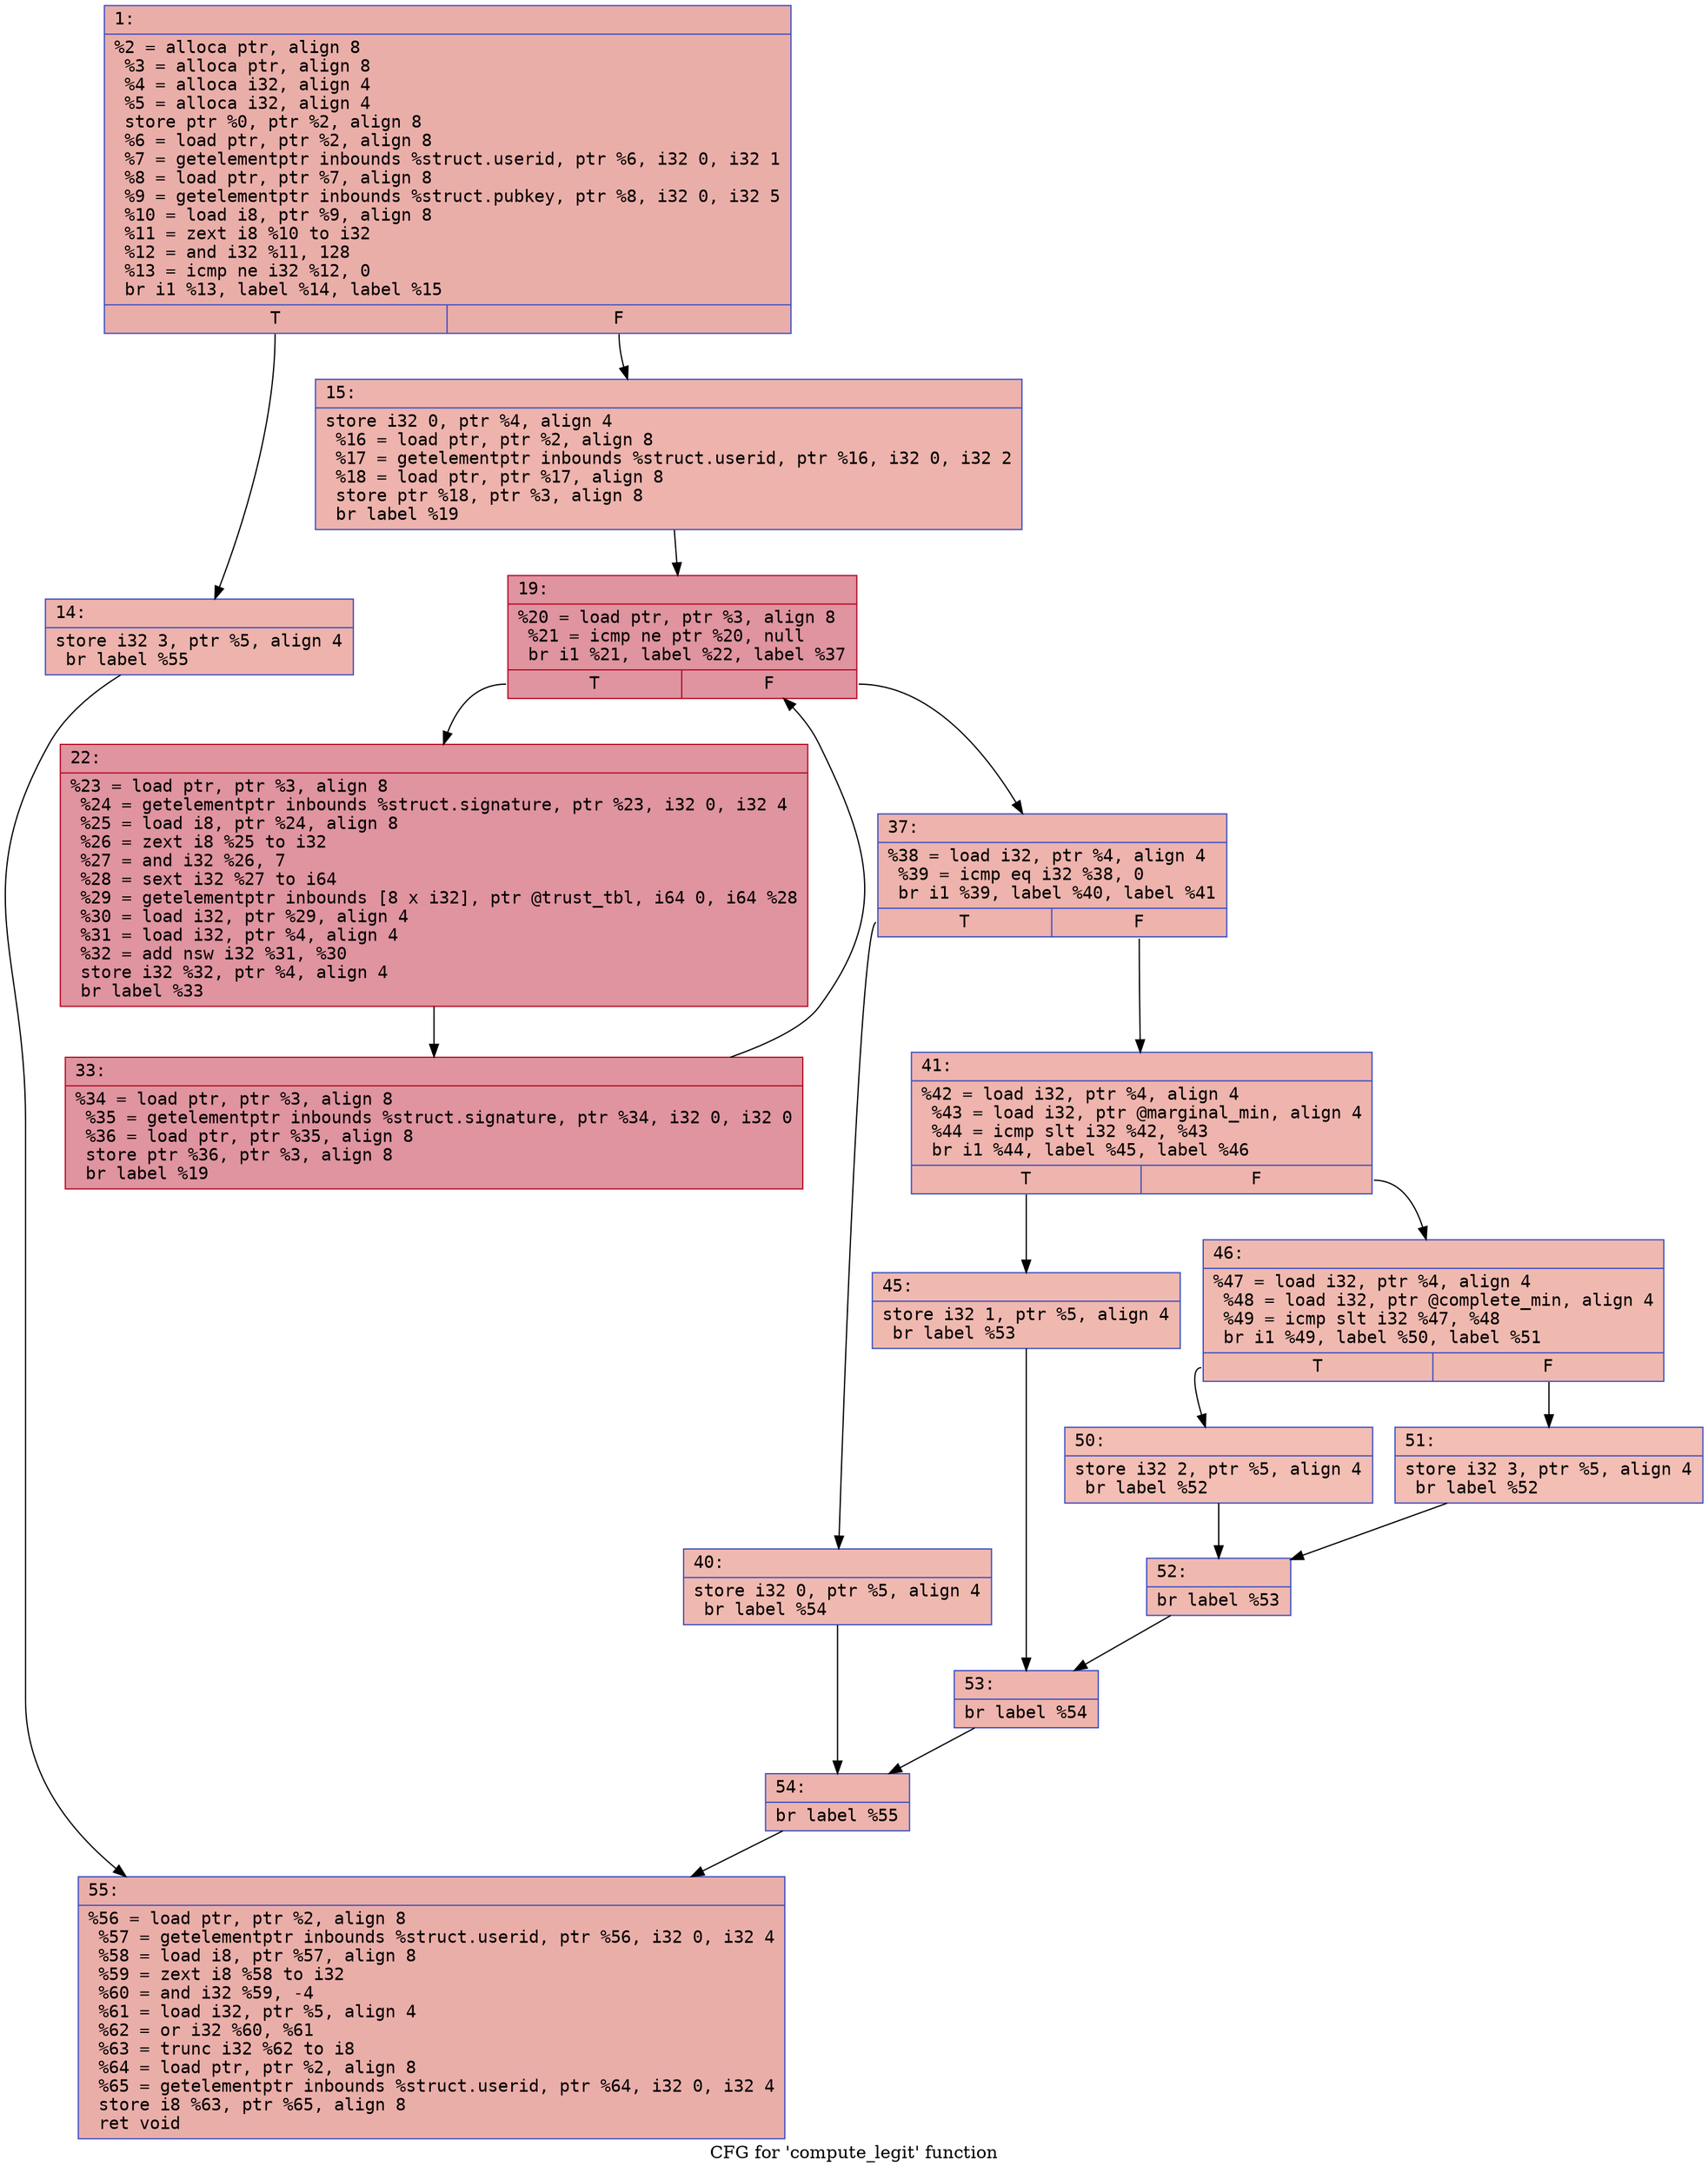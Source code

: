 digraph "CFG for 'compute_legit' function" {
	label="CFG for 'compute_legit' function";

	Node0x600003b0d950 [shape=record,color="#3d50c3ff", style=filled, fillcolor="#d0473d70" fontname="Courier",label="{1:\l|  %2 = alloca ptr, align 8\l  %3 = alloca ptr, align 8\l  %4 = alloca i32, align 4\l  %5 = alloca i32, align 4\l  store ptr %0, ptr %2, align 8\l  %6 = load ptr, ptr %2, align 8\l  %7 = getelementptr inbounds %struct.userid, ptr %6, i32 0, i32 1\l  %8 = load ptr, ptr %7, align 8\l  %9 = getelementptr inbounds %struct.pubkey, ptr %8, i32 0, i32 5\l  %10 = load i8, ptr %9, align 8\l  %11 = zext i8 %10 to i32\l  %12 = and i32 %11, 128\l  %13 = icmp ne i32 %12, 0\l  br i1 %13, label %14, label %15\l|{<s0>T|<s1>F}}"];
	Node0x600003b0d950:s0 -> Node0x600003b0d9a0[tooltip="1 -> 14\nProbability 50.00%" ];
	Node0x600003b0d950:s1 -> Node0x600003b0d9f0[tooltip="1 -> 15\nProbability 50.00%" ];
	Node0x600003b0d9a0 [shape=record,color="#3d50c3ff", style=filled, fillcolor="#d6524470" fontname="Courier",label="{14:\l|  store i32 3, ptr %5, align 4\l  br label %55\l}"];
	Node0x600003b0d9a0 -> Node0x600003b0de50[tooltip="14 -> 55\nProbability 100.00%" ];
	Node0x600003b0d9f0 [shape=record,color="#3d50c3ff", style=filled, fillcolor="#d6524470" fontname="Courier",label="{15:\l|  store i32 0, ptr %4, align 4\l  %16 = load ptr, ptr %2, align 8\l  %17 = getelementptr inbounds %struct.userid, ptr %16, i32 0, i32 2\l  %18 = load ptr, ptr %17, align 8\l  store ptr %18, ptr %3, align 8\l  br label %19\l}"];
	Node0x600003b0d9f0 -> Node0x600003b0da40[tooltip="15 -> 19\nProbability 100.00%" ];
	Node0x600003b0da40 [shape=record,color="#b70d28ff", style=filled, fillcolor="#b70d2870" fontname="Courier",label="{19:\l|  %20 = load ptr, ptr %3, align 8\l  %21 = icmp ne ptr %20, null\l  br i1 %21, label %22, label %37\l|{<s0>T|<s1>F}}"];
	Node0x600003b0da40:s0 -> Node0x600003b0da90[tooltip="19 -> 22\nProbability 96.88%" ];
	Node0x600003b0da40:s1 -> Node0x600003b0db30[tooltip="19 -> 37\nProbability 3.12%" ];
	Node0x600003b0da90 [shape=record,color="#b70d28ff", style=filled, fillcolor="#b70d2870" fontname="Courier",label="{22:\l|  %23 = load ptr, ptr %3, align 8\l  %24 = getelementptr inbounds %struct.signature, ptr %23, i32 0, i32 4\l  %25 = load i8, ptr %24, align 8\l  %26 = zext i8 %25 to i32\l  %27 = and i32 %26, 7\l  %28 = sext i32 %27 to i64\l  %29 = getelementptr inbounds [8 x i32], ptr @trust_tbl, i64 0, i64 %28\l  %30 = load i32, ptr %29, align 4\l  %31 = load i32, ptr %4, align 4\l  %32 = add nsw i32 %31, %30\l  store i32 %32, ptr %4, align 4\l  br label %33\l}"];
	Node0x600003b0da90 -> Node0x600003b0dae0[tooltip="22 -> 33\nProbability 100.00%" ];
	Node0x600003b0dae0 [shape=record,color="#b70d28ff", style=filled, fillcolor="#b70d2870" fontname="Courier",label="{33:\l|  %34 = load ptr, ptr %3, align 8\l  %35 = getelementptr inbounds %struct.signature, ptr %34, i32 0, i32 0\l  %36 = load ptr, ptr %35, align 8\l  store ptr %36, ptr %3, align 8\l  br label %19\l}"];
	Node0x600003b0dae0 -> Node0x600003b0da40[tooltip="33 -> 19\nProbability 100.00%" ];
	Node0x600003b0db30 [shape=record,color="#3d50c3ff", style=filled, fillcolor="#d6524470" fontname="Courier",label="{37:\l|  %38 = load i32, ptr %4, align 4\l  %39 = icmp eq i32 %38, 0\l  br i1 %39, label %40, label %41\l|{<s0>T|<s1>F}}"];
	Node0x600003b0db30:s0 -> Node0x600003b0db80[tooltip="37 -> 40\nProbability 37.50%" ];
	Node0x600003b0db30:s1 -> Node0x600003b0dbd0[tooltip="37 -> 41\nProbability 62.50%" ];
	Node0x600003b0db80 [shape=record,color="#3d50c3ff", style=filled, fillcolor="#de614d70" fontname="Courier",label="{40:\l|  store i32 0, ptr %5, align 4\l  br label %54\l}"];
	Node0x600003b0db80 -> Node0x600003b0de00[tooltip="40 -> 54\nProbability 100.00%" ];
	Node0x600003b0dbd0 [shape=record,color="#3d50c3ff", style=filled, fillcolor="#d8564670" fontname="Courier",label="{41:\l|  %42 = load i32, ptr %4, align 4\l  %43 = load i32, ptr @marginal_min, align 4\l  %44 = icmp slt i32 %42, %43\l  br i1 %44, label %45, label %46\l|{<s0>T|<s1>F}}"];
	Node0x600003b0dbd0:s0 -> Node0x600003b0dc20[tooltip="41 -> 45\nProbability 50.00%" ];
	Node0x600003b0dbd0:s1 -> Node0x600003b0dc70[tooltip="41 -> 46\nProbability 50.00%" ];
	Node0x600003b0dc20 [shape=record,color="#3d50c3ff", style=filled, fillcolor="#de614d70" fontname="Courier",label="{45:\l|  store i32 1, ptr %5, align 4\l  br label %53\l}"];
	Node0x600003b0dc20 -> Node0x600003b0ddb0[tooltip="45 -> 53\nProbability 100.00%" ];
	Node0x600003b0dc70 [shape=record,color="#3d50c3ff", style=filled, fillcolor="#de614d70" fontname="Courier",label="{46:\l|  %47 = load i32, ptr %4, align 4\l  %48 = load i32, ptr @complete_min, align 4\l  %49 = icmp slt i32 %47, %48\l  br i1 %49, label %50, label %51\l|{<s0>T|<s1>F}}"];
	Node0x600003b0dc70:s0 -> Node0x600003b0dcc0[tooltip="46 -> 50\nProbability 50.00%" ];
	Node0x600003b0dc70:s1 -> Node0x600003b0dd10[tooltip="46 -> 51\nProbability 50.00%" ];
	Node0x600003b0dcc0 [shape=record,color="#3d50c3ff", style=filled, fillcolor="#e36c5570" fontname="Courier",label="{50:\l|  store i32 2, ptr %5, align 4\l  br label %52\l}"];
	Node0x600003b0dcc0 -> Node0x600003b0dd60[tooltip="50 -> 52\nProbability 100.00%" ];
	Node0x600003b0dd10 [shape=record,color="#3d50c3ff", style=filled, fillcolor="#e36c5570" fontname="Courier",label="{51:\l|  store i32 3, ptr %5, align 4\l  br label %52\l}"];
	Node0x600003b0dd10 -> Node0x600003b0dd60[tooltip="51 -> 52\nProbability 100.00%" ];
	Node0x600003b0dd60 [shape=record,color="#3d50c3ff", style=filled, fillcolor="#de614d70" fontname="Courier",label="{52:\l|  br label %53\l}"];
	Node0x600003b0dd60 -> Node0x600003b0ddb0[tooltip="52 -> 53\nProbability 100.00%" ];
	Node0x600003b0ddb0 [shape=record,color="#3d50c3ff", style=filled, fillcolor="#d8564670" fontname="Courier",label="{53:\l|  br label %54\l}"];
	Node0x600003b0ddb0 -> Node0x600003b0de00[tooltip="53 -> 54\nProbability 100.00%" ];
	Node0x600003b0de00 [shape=record,color="#3d50c3ff", style=filled, fillcolor="#d6524470" fontname="Courier",label="{54:\l|  br label %55\l}"];
	Node0x600003b0de00 -> Node0x600003b0de50[tooltip="54 -> 55\nProbability 100.00%" ];
	Node0x600003b0de50 [shape=record,color="#3d50c3ff", style=filled, fillcolor="#d0473d70" fontname="Courier",label="{55:\l|  %56 = load ptr, ptr %2, align 8\l  %57 = getelementptr inbounds %struct.userid, ptr %56, i32 0, i32 4\l  %58 = load i8, ptr %57, align 8\l  %59 = zext i8 %58 to i32\l  %60 = and i32 %59, -4\l  %61 = load i32, ptr %5, align 4\l  %62 = or i32 %60, %61\l  %63 = trunc i32 %62 to i8\l  %64 = load ptr, ptr %2, align 8\l  %65 = getelementptr inbounds %struct.userid, ptr %64, i32 0, i32 4\l  store i8 %63, ptr %65, align 8\l  ret void\l}"];
}
